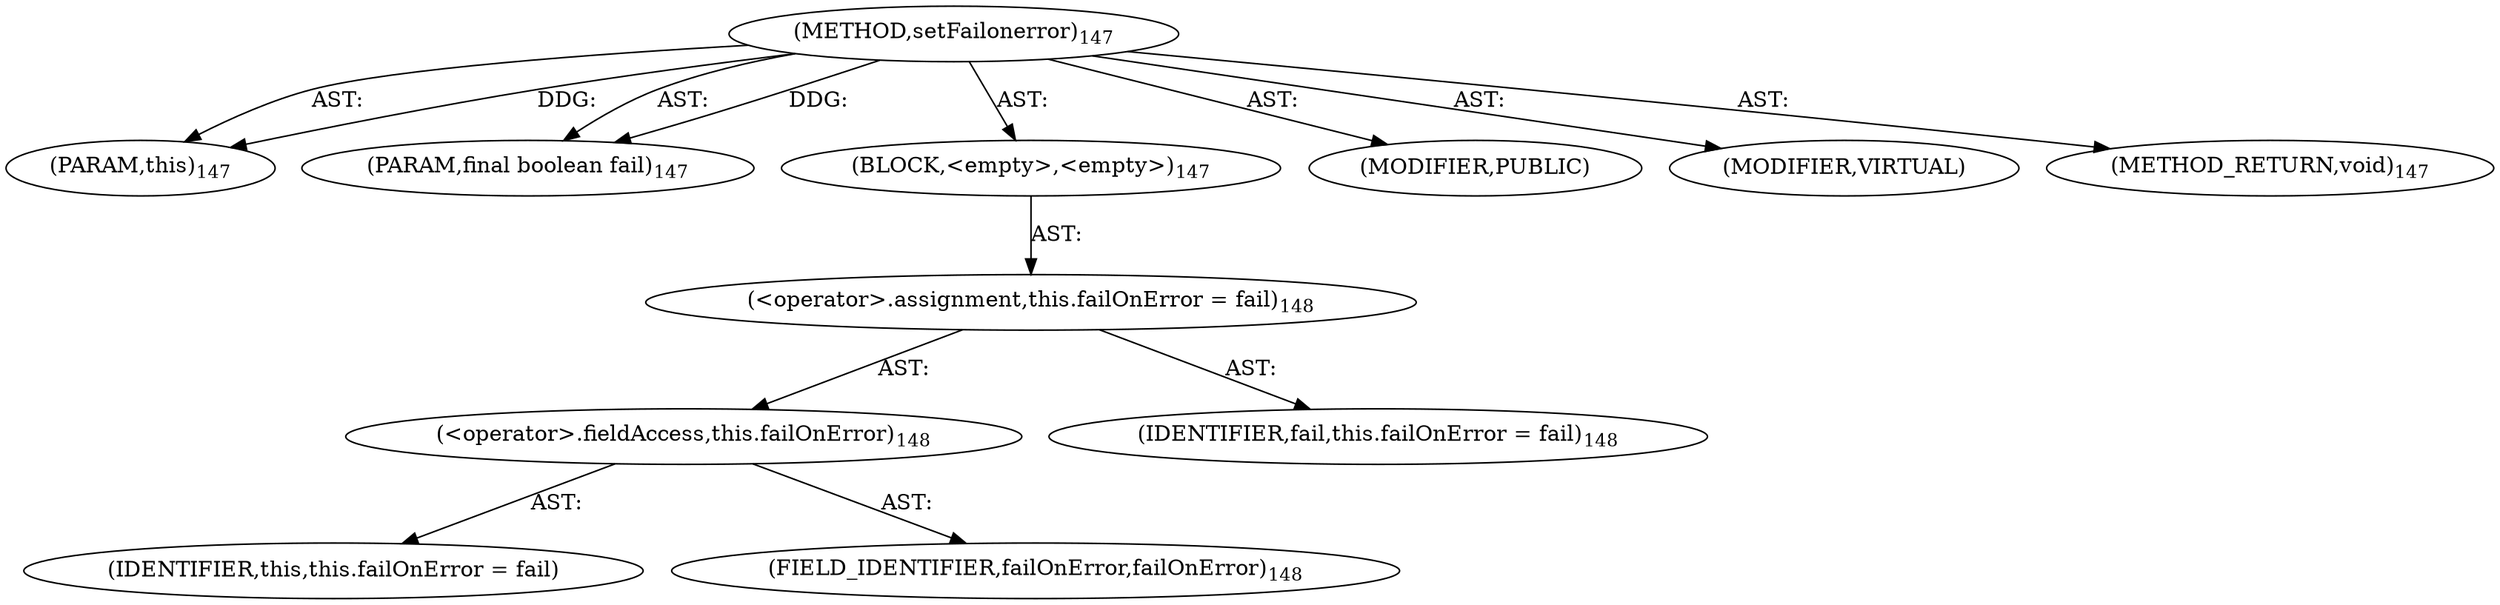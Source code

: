 digraph "setFailonerror" {  
"111669149699" [label = <(METHOD,setFailonerror)<SUB>147</SUB>> ]
"115964116999" [label = <(PARAM,this)<SUB>147</SUB>> ]
"115964117000" [label = <(PARAM,final boolean fail)<SUB>147</SUB>> ]
"25769803779" [label = <(BLOCK,&lt;empty&gt;,&lt;empty&gt;)<SUB>147</SUB>> ]
"30064771078" [label = <(&lt;operator&gt;.assignment,this.failOnError = fail)<SUB>148</SUB>> ]
"30064771079" [label = <(&lt;operator&gt;.fieldAccess,this.failOnError)<SUB>148</SUB>> ]
"68719476751" [label = <(IDENTIFIER,this,this.failOnError = fail)> ]
"55834574851" [label = <(FIELD_IDENTIFIER,failOnError,failOnError)<SUB>148</SUB>> ]
"68719476752" [label = <(IDENTIFIER,fail,this.failOnError = fail)<SUB>148</SUB>> ]
"133143986187" [label = <(MODIFIER,PUBLIC)> ]
"133143986188" [label = <(MODIFIER,VIRTUAL)> ]
"128849018883" [label = <(METHOD_RETURN,void)<SUB>147</SUB>> ]
  "111669149699" -> "115964116999"  [ label = "AST: "] 
  "111669149699" -> "115964117000"  [ label = "AST: "] 
  "111669149699" -> "25769803779"  [ label = "AST: "] 
  "111669149699" -> "133143986187"  [ label = "AST: "] 
  "111669149699" -> "133143986188"  [ label = "AST: "] 
  "111669149699" -> "128849018883"  [ label = "AST: "] 
  "25769803779" -> "30064771078"  [ label = "AST: "] 
  "30064771078" -> "30064771079"  [ label = "AST: "] 
  "30064771078" -> "68719476752"  [ label = "AST: "] 
  "30064771079" -> "68719476751"  [ label = "AST: "] 
  "30064771079" -> "55834574851"  [ label = "AST: "] 
  "111669149699" -> "115964116999"  [ label = "DDG: "] 
  "111669149699" -> "115964117000"  [ label = "DDG: "] 
}
